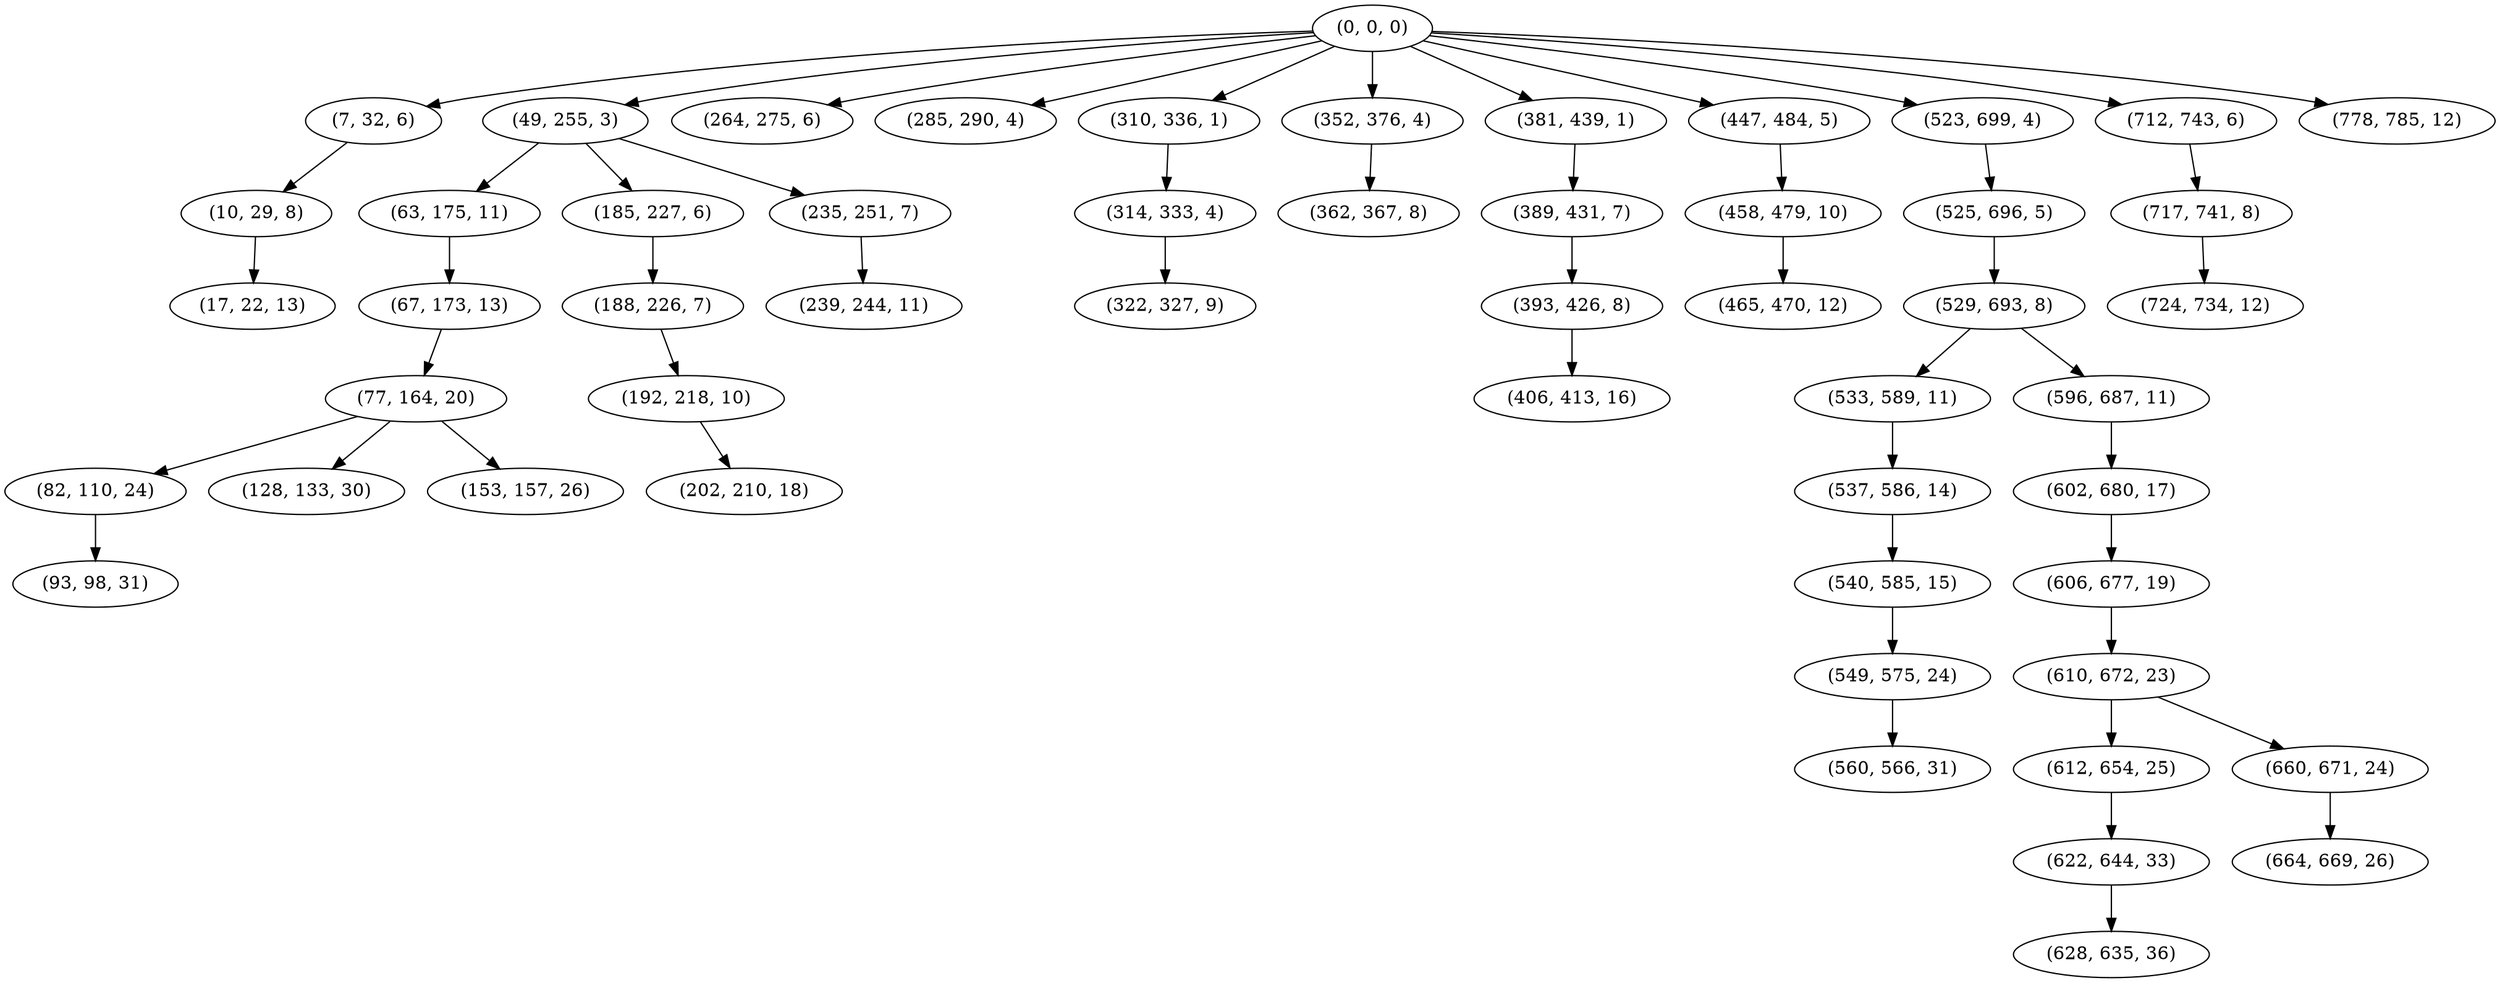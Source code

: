digraph tree {
    "(0, 0, 0)";
    "(7, 32, 6)";
    "(10, 29, 8)";
    "(17, 22, 13)";
    "(49, 255, 3)";
    "(63, 175, 11)";
    "(67, 173, 13)";
    "(77, 164, 20)";
    "(82, 110, 24)";
    "(93, 98, 31)";
    "(128, 133, 30)";
    "(153, 157, 26)";
    "(185, 227, 6)";
    "(188, 226, 7)";
    "(192, 218, 10)";
    "(202, 210, 18)";
    "(235, 251, 7)";
    "(239, 244, 11)";
    "(264, 275, 6)";
    "(285, 290, 4)";
    "(310, 336, 1)";
    "(314, 333, 4)";
    "(322, 327, 9)";
    "(352, 376, 4)";
    "(362, 367, 8)";
    "(381, 439, 1)";
    "(389, 431, 7)";
    "(393, 426, 8)";
    "(406, 413, 16)";
    "(447, 484, 5)";
    "(458, 479, 10)";
    "(465, 470, 12)";
    "(523, 699, 4)";
    "(525, 696, 5)";
    "(529, 693, 8)";
    "(533, 589, 11)";
    "(537, 586, 14)";
    "(540, 585, 15)";
    "(549, 575, 24)";
    "(560, 566, 31)";
    "(596, 687, 11)";
    "(602, 680, 17)";
    "(606, 677, 19)";
    "(610, 672, 23)";
    "(612, 654, 25)";
    "(622, 644, 33)";
    "(628, 635, 36)";
    "(660, 671, 24)";
    "(664, 669, 26)";
    "(712, 743, 6)";
    "(717, 741, 8)";
    "(724, 734, 12)";
    "(778, 785, 12)";
    "(0, 0, 0)" -> "(7, 32, 6)";
    "(0, 0, 0)" -> "(49, 255, 3)";
    "(0, 0, 0)" -> "(264, 275, 6)";
    "(0, 0, 0)" -> "(285, 290, 4)";
    "(0, 0, 0)" -> "(310, 336, 1)";
    "(0, 0, 0)" -> "(352, 376, 4)";
    "(0, 0, 0)" -> "(381, 439, 1)";
    "(0, 0, 0)" -> "(447, 484, 5)";
    "(0, 0, 0)" -> "(523, 699, 4)";
    "(0, 0, 0)" -> "(712, 743, 6)";
    "(0, 0, 0)" -> "(778, 785, 12)";
    "(7, 32, 6)" -> "(10, 29, 8)";
    "(10, 29, 8)" -> "(17, 22, 13)";
    "(49, 255, 3)" -> "(63, 175, 11)";
    "(49, 255, 3)" -> "(185, 227, 6)";
    "(49, 255, 3)" -> "(235, 251, 7)";
    "(63, 175, 11)" -> "(67, 173, 13)";
    "(67, 173, 13)" -> "(77, 164, 20)";
    "(77, 164, 20)" -> "(82, 110, 24)";
    "(77, 164, 20)" -> "(128, 133, 30)";
    "(77, 164, 20)" -> "(153, 157, 26)";
    "(82, 110, 24)" -> "(93, 98, 31)";
    "(185, 227, 6)" -> "(188, 226, 7)";
    "(188, 226, 7)" -> "(192, 218, 10)";
    "(192, 218, 10)" -> "(202, 210, 18)";
    "(235, 251, 7)" -> "(239, 244, 11)";
    "(310, 336, 1)" -> "(314, 333, 4)";
    "(314, 333, 4)" -> "(322, 327, 9)";
    "(352, 376, 4)" -> "(362, 367, 8)";
    "(381, 439, 1)" -> "(389, 431, 7)";
    "(389, 431, 7)" -> "(393, 426, 8)";
    "(393, 426, 8)" -> "(406, 413, 16)";
    "(447, 484, 5)" -> "(458, 479, 10)";
    "(458, 479, 10)" -> "(465, 470, 12)";
    "(523, 699, 4)" -> "(525, 696, 5)";
    "(525, 696, 5)" -> "(529, 693, 8)";
    "(529, 693, 8)" -> "(533, 589, 11)";
    "(529, 693, 8)" -> "(596, 687, 11)";
    "(533, 589, 11)" -> "(537, 586, 14)";
    "(537, 586, 14)" -> "(540, 585, 15)";
    "(540, 585, 15)" -> "(549, 575, 24)";
    "(549, 575, 24)" -> "(560, 566, 31)";
    "(596, 687, 11)" -> "(602, 680, 17)";
    "(602, 680, 17)" -> "(606, 677, 19)";
    "(606, 677, 19)" -> "(610, 672, 23)";
    "(610, 672, 23)" -> "(612, 654, 25)";
    "(610, 672, 23)" -> "(660, 671, 24)";
    "(612, 654, 25)" -> "(622, 644, 33)";
    "(622, 644, 33)" -> "(628, 635, 36)";
    "(660, 671, 24)" -> "(664, 669, 26)";
    "(712, 743, 6)" -> "(717, 741, 8)";
    "(717, 741, 8)" -> "(724, 734, 12)";
}
